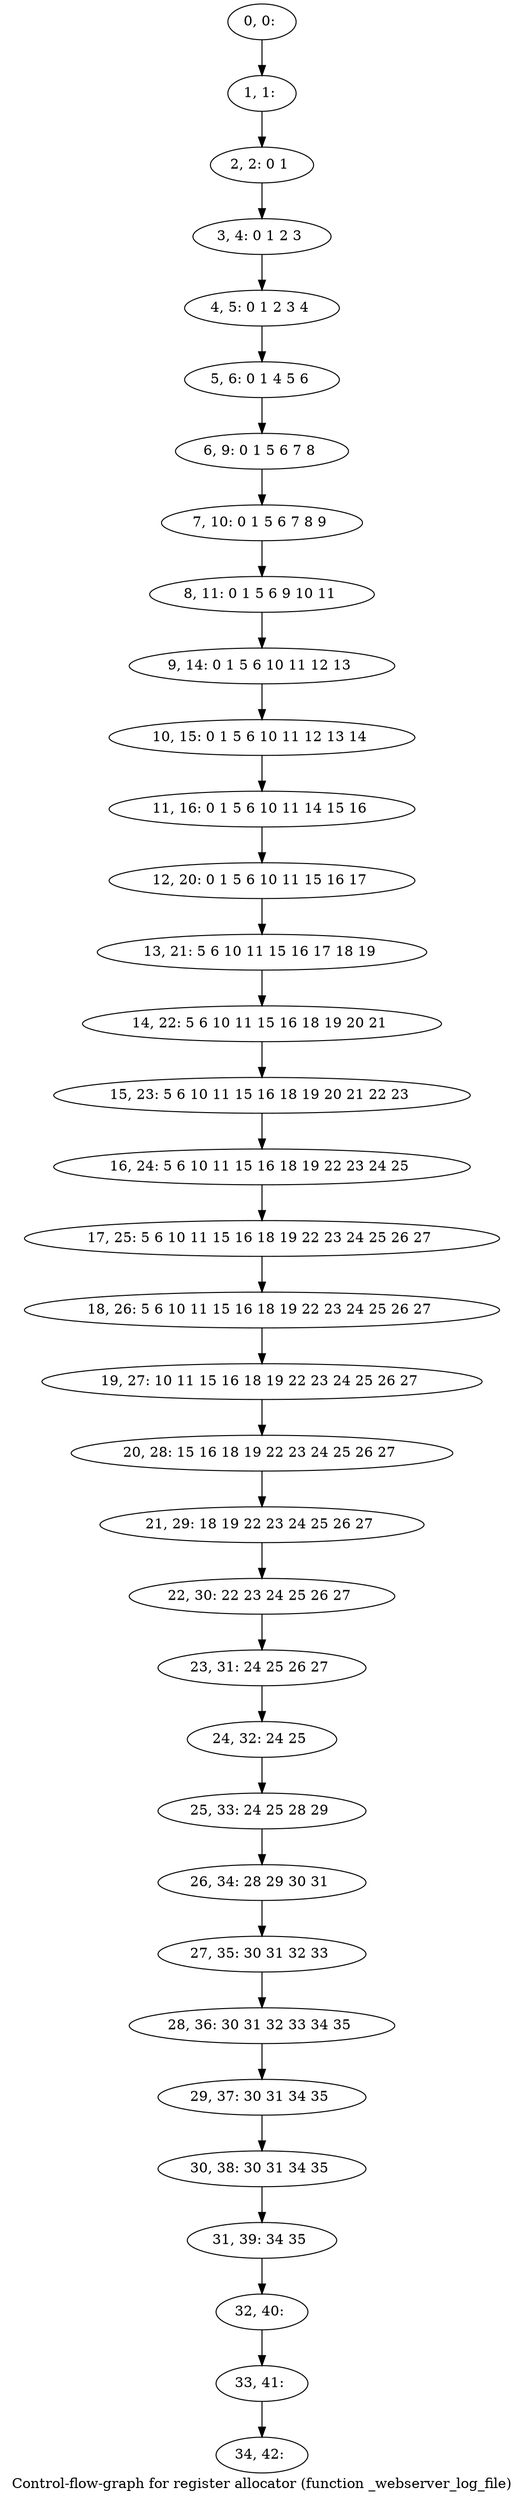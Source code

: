 digraph G {
graph [label="Control-flow-graph for register allocator (function _webserver_log_file)"]
0[label="0, 0: "];
1[label="1, 1: "];
2[label="2, 2: 0 1 "];
3[label="3, 4: 0 1 2 3 "];
4[label="4, 5: 0 1 2 3 4 "];
5[label="5, 6: 0 1 4 5 6 "];
6[label="6, 9: 0 1 5 6 7 8 "];
7[label="7, 10: 0 1 5 6 7 8 9 "];
8[label="8, 11: 0 1 5 6 9 10 11 "];
9[label="9, 14: 0 1 5 6 10 11 12 13 "];
10[label="10, 15: 0 1 5 6 10 11 12 13 14 "];
11[label="11, 16: 0 1 5 6 10 11 14 15 16 "];
12[label="12, 20: 0 1 5 6 10 11 15 16 17 "];
13[label="13, 21: 5 6 10 11 15 16 17 18 19 "];
14[label="14, 22: 5 6 10 11 15 16 18 19 20 21 "];
15[label="15, 23: 5 6 10 11 15 16 18 19 20 21 22 23 "];
16[label="16, 24: 5 6 10 11 15 16 18 19 22 23 24 25 "];
17[label="17, 25: 5 6 10 11 15 16 18 19 22 23 24 25 26 27 "];
18[label="18, 26: 5 6 10 11 15 16 18 19 22 23 24 25 26 27 "];
19[label="19, 27: 10 11 15 16 18 19 22 23 24 25 26 27 "];
20[label="20, 28: 15 16 18 19 22 23 24 25 26 27 "];
21[label="21, 29: 18 19 22 23 24 25 26 27 "];
22[label="22, 30: 22 23 24 25 26 27 "];
23[label="23, 31: 24 25 26 27 "];
24[label="24, 32: 24 25 "];
25[label="25, 33: 24 25 28 29 "];
26[label="26, 34: 28 29 30 31 "];
27[label="27, 35: 30 31 32 33 "];
28[label="28, 36: 30 31 32 33 34 35 "];
29[label="29, 37: 30 31 34 35 "];
30[label="30, 38: 30 31 34 35 "];
31[label="31, 39: 34 35 "];
32[label="32, 40: "];
33[label="33, 41: "];
34[label="34, 42: "];
0->1 ;
1->2 ;
2->3 ;
3->4 ;
4->5 ;
5->6 ;
6->7 ;
7->8 ;
8->9 ;
9->10 ;
10->11 ;
11->12 ;
12->13 ;
13->14 ;
14->15 ;
15->16 ;
16->17 ;
17->18 ;
18->19 ;
19->20 ;
20->21 ;
21->22 ;
22->23 ;
23->24 ;
24->25 ;
25->26 ;
26->27 ;
27->28 ;
28->29 ;
29->30 ;
30->31 ;
31->32 ;
32->33 ;
33->34 ;
}
